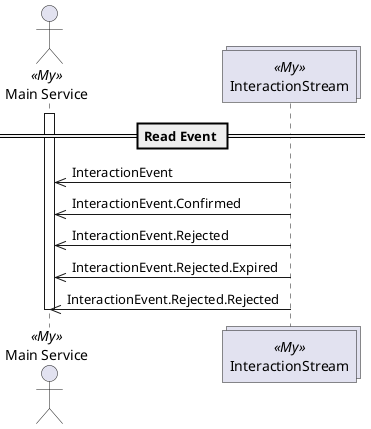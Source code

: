 @startuml read-event

== Read Event ==

actor "Main Service" as MainService <<My>>
collections "InteractionStream" as InteractionStream <<My>>

activate MainService
InteractionStream ->> MainService: InteractionEvent
InteractionStream ->> MainService: InteractionEvent.Confirmed
InteractionStream ->> MainService: InteractionEvent.Rejected
InteractionStream ->> MainService: InteractionEvent.Rejected.Expired
InteractionStream ->> MainService: InteractionEvent.Rejected.Rejected

deactivate MainService

@enduml
